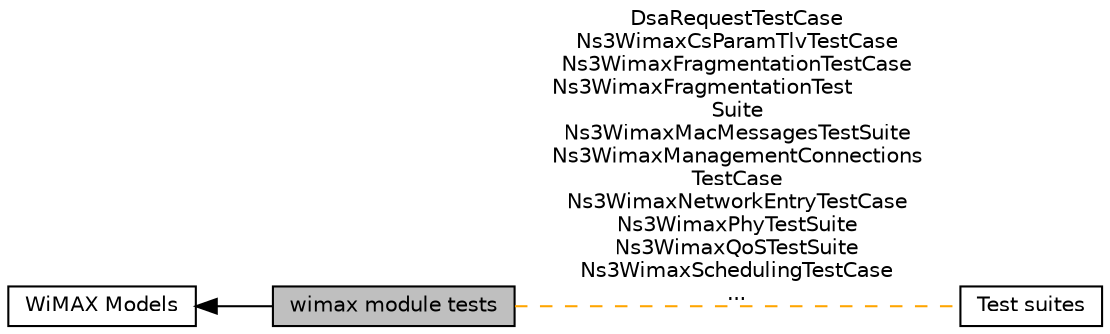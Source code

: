 digraph "wimax module tests"
{
  edge [fontname="Helvetica",fontsize="10",labelfontname="Helvetica",labelfontsize="10"];
  node [fontname="Helvetica",fontsize="10",shape=box];
  rankdir=LR;
  Node1 [label="wimax module tests",height=0.2,width=0.4,color="black", fillcolor="grey75", style="filled", fontcolor="black",tooltip=" "];
  Node3 [label="Test suites",height=0.2,width=0.4,color="black", fillcolor="white", style="filled",URL="$group__tests.html",tooltip="All test suites."];
  Node2 [label="WiMAX Models",height=0.2,width=0.4,color="black", fillcolor="white", style="filled",URL="$group__wimax.html",tooltip="This section documents the API of the ns-3 wimax module."];
  Node2->Node1 [shape=plaintext, dir="back", style="solid"];
  Node1->Node3 [shape=plaintext, label="DsaRequestTestCase\nNs3WimaxCsParamTlvTestCase\nNs3WimaxFragmentationTestCase\nNs3WimaxFragmentationTest\lSuite\nNs3WimaxMacMessagesTestSuite\nNs3WimaxManagementConnections\lTestCase\nNs3WimaxNetworkEntryTestCase\nNs3WimaxPhyTestSuite\nNs3WimaxQoSTestSuite\nNs3WimaxSchedulingTestCase\n...", color="orange", dir="none", style="dashed"];
}
